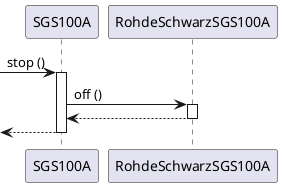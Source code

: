 @startuml

participant SGS100A as sgs
participant RohdeSchwarzSGS100A as rs


[-> sgs ++: stop ()
sgs -> rs ++: off ()
return
return

@enduml